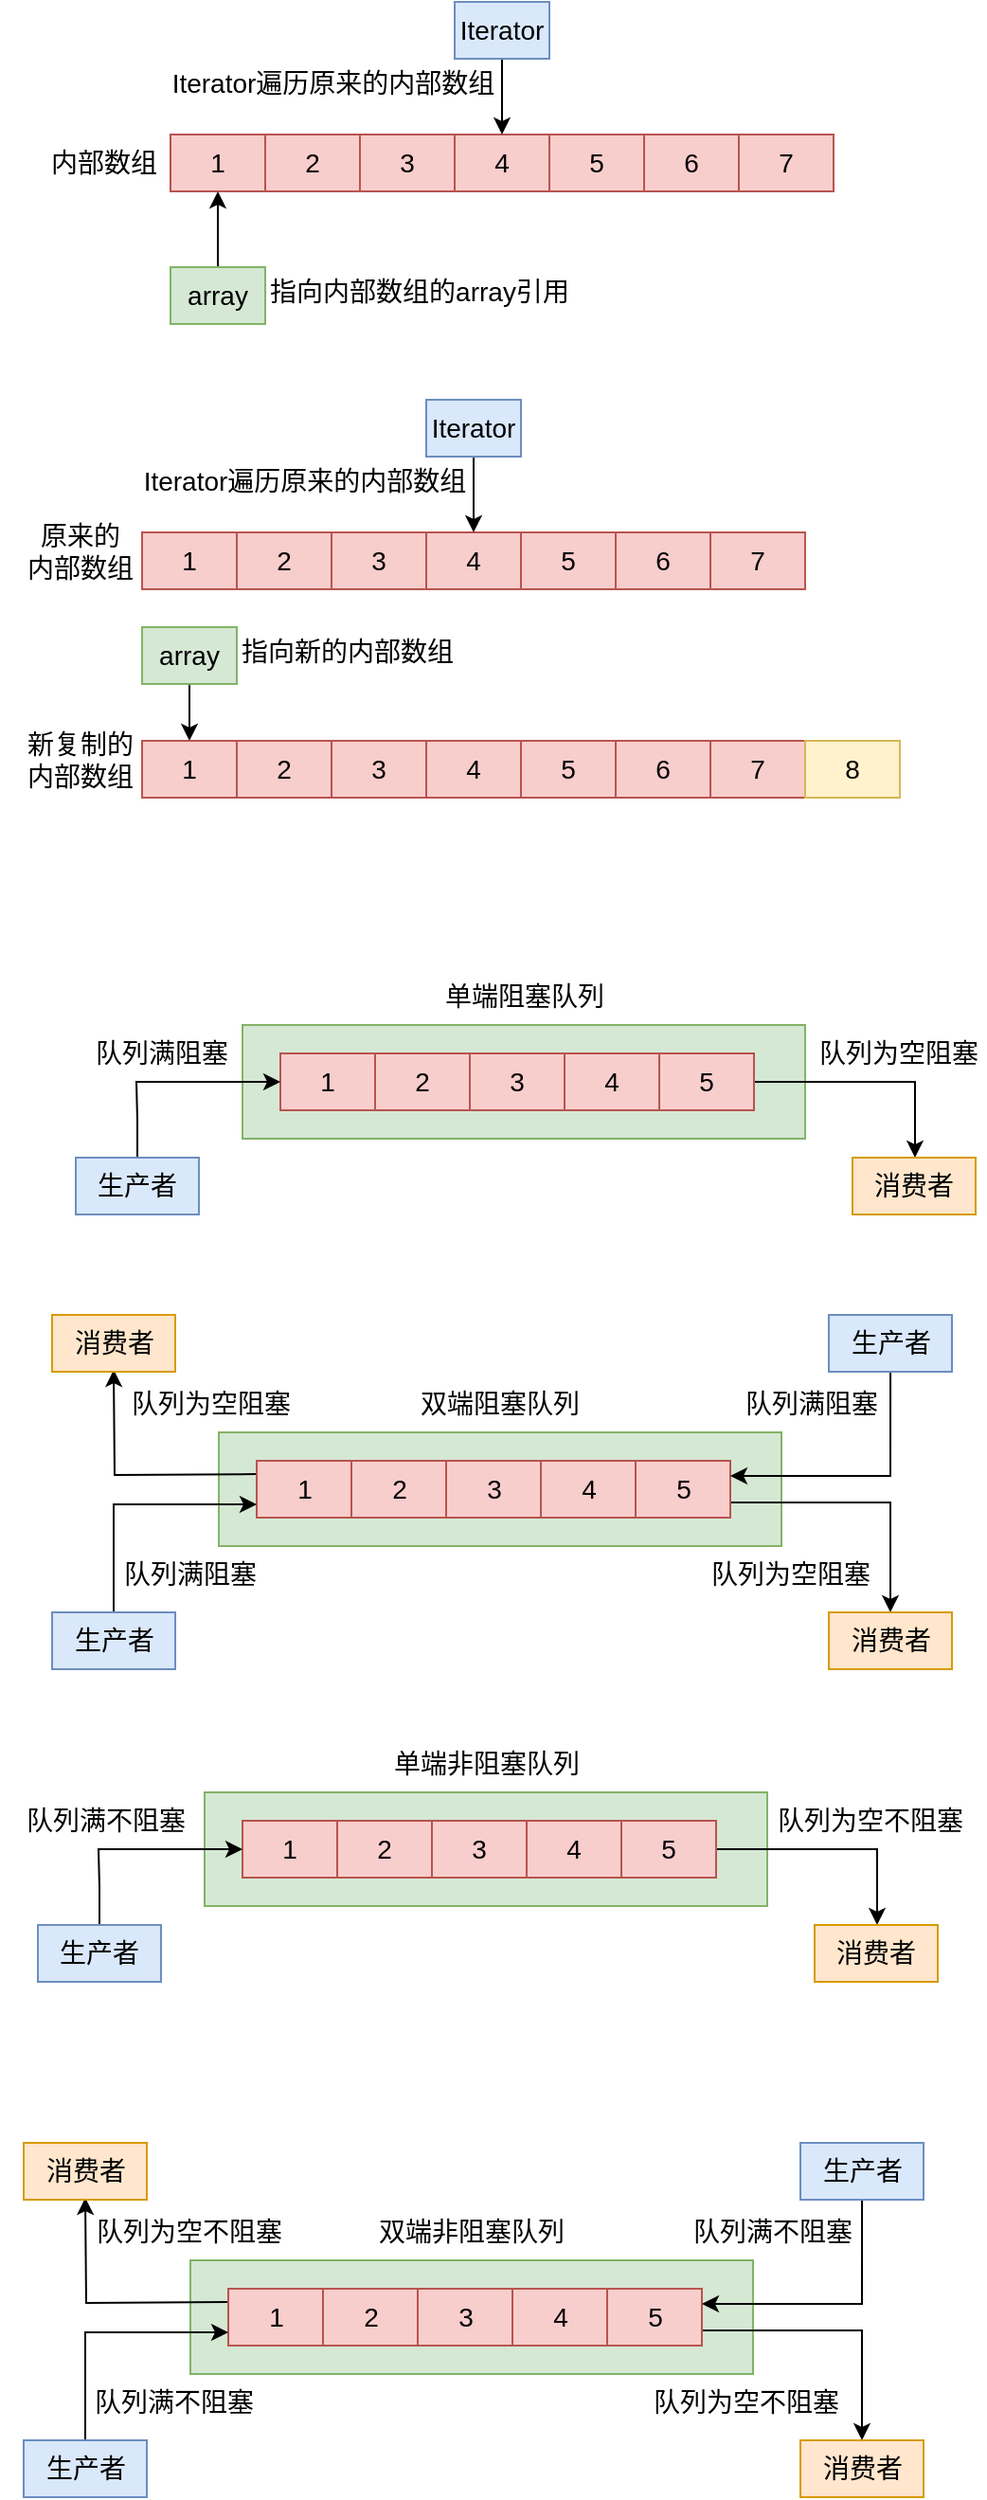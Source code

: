 <mxfile version="14.1.8" type="device"><diagram id="C5RBs43oDa-KdzZeNtuy" name="Page-1"><mxGraphModel dx="739" dy="546" grid="0" gridSize="10" guides="1" tooltips="1" connect="1" arrows="1" fold="1" page="1" pageScale="1" pageWidth="827" pageHeight="1169" math="0" shadow="0"><root><mxCell id="WIyWlLk6GJQsqaUBKTNV-0"/><mxCell id="WIyWlLk6GJQsqaUBKTNV-1" parent="WIyWlLk6GJQsqaUBKTNV-0"/><mxCell id="izXhXeCYzYEkbxbGZmqL-50" value="" style="rounded=0;whiteSpace=wrap;html=1;fontSize=14;fillColor=#d5e8d4;strokeColor=#82b366;" parent="WIyWlLk6GJQsqaUBKTNV-1" vertex="1"><mxGeometry x="238" y="640" width="297" height="60" as="geometry"/></mxCell><mxCell id="izXhXeCYzYEkbxbGZmqL-14" style="edgeStyle=orthogonalEdgeStyle;rounded=0;orthogonalLoop=1;jettySize=auto;html=1;entryX=0.5;entryY=1;entryDx=0;entryDy=0;fontSize=14;" parent="WIyWlLk6GJQsqaUBKTNV-1" source="izXhXeCYzYEkbxbGZmqL-5" target="izXhXeCYzYEkbxbGZmqL-6" edge="1"><mxGeometry relative="1" as="geometry"/></mxCell><mxCell id="izXhXeCYzYEkbxbGZmqL-5" value="array" style="rounded=0;whiteSpace=wrap;html=1;fontSize=14;fillColor=#d5e8d4;strokeColor=#82b366;" parent="WIyWlLk6GJQsqaUBKTNV-1" vertex="1"><mxGeometry x="200" y="240" width="50" height="30" as="geometry"/></mxCell><mxCell id="izXhXeCYzYEkbxbGZmqL-6" value="1" style="rounded=0;whiteSpace=wrap;html=1;fontSize=14;fillColor=#f8cecc;strokeColor=#b85450;" parent="WIyWlLk6GJQsqaUBKTNV-1" vertex="1"><mxGeometry x="200" y="170" width="50" height="30" as="geometry"/></mxCell><mxCell id="izXhXeCYzYEkbxbGZmqL-7" value="2" style="rounded=0;whiteSpace=wrap;html=1;fontSize=14;fillColor=#f8cecc;strokeColor=#b85450;" parent="WIyWlLk6GJQsqaUBKTNV-1" vertex="1"><mxGeometry x="250" y="170" width="50" height="30" as="geometry"/></mxCell><mxCell id="izXhXeCYzYEkbxbGZmqL-8" value="3" style="rounded=0;whiteSpace=wrap;html=1;fontSize=14;fillColor=#f8cecc;strokeColor=#b85450;" parent="WIyWlLk6GJQsqaUBKTNV-1" vertex="1"><mxGeometry x="300" y="170" width="50" height="30" as="geometry"/></mxCell><mxCell id="izXhXeCYzYEkbxbGZmqL-9" value="4" style="rounded=0;whiteSpace=wrap;html=1;fontSize=14;fillColor=#f8cecc;strokeColor=#b85450;" parent="WIyWlLk6GJQsqaUBKTNV-1" vertex="1"><mxGeometry x="350" y="170" width="50" height="30" as="geometry"/></mxCell><mxCell id="izXhXeCYzYEkbxbGZmqL-10" value="5" style="rounded=0;whiteSpace=wrap;html=1;fontSize=14;fillColor=#f8cecc;strokeColor=#b85450;" parent="WIyWlLk6GJQsqaUBKTNV-1" vertex="1"><mxGeometry x="400" y="170" width="50" height="30" as="geometry"/></mxCell><mxCell id="izXhXeCYzYEkbxbGZmqL-11" value="6" style="rounded=0;whiteSpace=wrap;html=1;fontSize=14;fillColor=#f8cecc;strokeColor=#b85450;" parent="WIyWlLk6GJQsqaUBKTNV-1" vertex="1"><mxGeometry x="450" y="170" width="50" height="30" as="geometry"/></mxCell><mxCell id="izXhXeCYzYEkbxbGZmqL-12" value="7" style="rounded=0;whiteSpace=wrap;html=1;fontSize=14;fillColor=#f8cecc;strokeColor=#b85450;" parent="WIyWlLk6GJQsqaUBKTNV-1" vertex="1"><mxGeometry x="500" y="170" width="50" height="30" as="geometry"/></mxCell><mxCell id="izXhXeCYzYEkbxbGZmqL-16" style="edgeStyle=orthogonalEdgeStyle;rounded=0;orthogonalLoop=1;jettySize=auto;html=1;entryX=0.5;entryY=0;entryDx=0;entryDy=0;fontSize=14;" parent="WIyWlLk6GJQsqaUBKTNV-1" source="izXhXeCYzYEkbxbGZmqL-15" target="izXhXeCYzYEkbxbGZmqL-9" edge="1"><mxGeometry relative="1" as="geometry"/></mxCell><mxCell id="izXhXeCYzYEkbxbGZmqL-15" value="Iterator" style="rounded=0;whiteSpace=wrap;html=1;fontSize=14;fillColor=#dae8fc;strokeColor=#6c8ebf;" parent="WIyWlLk6GJQsqaUBKTNV-1" vertex="1"><mxGeometry x="350" y="100" width="50" height="30" as="geometry"/></mxCell><mxCell id="izXhXeCYzYEkbxbGZmqL-17" value="内部数组" style="text;html=1;strokeColor=none;fillColor=none;align=center;verticalAlign=middle;whiteSpace=wrap;rounded=0;fontSize=14;" parent="WIyWlLk6GJQsqaUBKTNV-1" vertex="1"><mxGeometry x="130" y="175" width="70" height="20" as="geometry"/></mxCell><mxCell id="izXhXeCYzYEkbxbGZmqL-20" value="Iterator遍历原来的内部数组" style="text;html=1;strokeColor=none;fillColor=none;align=center;verticalAlign=middle;whiteSpace=wrap;rounded=0;fontSize=14;" parent="WIyWlLk6GJQsqaUBKTNV-1" vertex="1"><mxGeometry x="198" y="133" width="176" height="20" as="geometry"/></mxCell><mxCell id="izXhXeCYzYEkbxbGZmqL-21" value="指向内部数组的array引用" style="text;html=1;strokeColor=none;fillColor=none;align=center;verticalAlign=middle;whiteSpace=wrap;rounded=0;fontSize=14;" parent="WIyWlLk6GJQsqaUBKTNV-1" vertex="1"><mxGeometry x="242" y="250" width="179" height="5" as="geometry"/></mxCell><mxCell id="izXhXeCYzYEkbxbGZmqL-22" style="edgeStyle=orthogonalEdgeStyle;rounded=0;orthogonalLoop=1;jettySize=auto;html=1;entryX=0.5;entryY=0;entryDx=0;entryDy=0;fontSize=14;" parent="WIyWlLk6GJQsqaUBKTNV-1" source="izXhXeCYzYEkbxbGZmqL-23" target="izXhXeCYzYEkbxbGZmqL-36" edge="1"><mxGeometry relative="1" as="geometry"><mxPoint x="212.5" y="390" as="targetPoint"/></mxGeometry></mxCell><mxCell id="izXhXeCYzYEkbxbGZmqL-23" value="array" style="rounded=0;whiteSpace=wrap;html=1;fontSize=14;fillColor=#d5e8d4;strokeColor=#82b366;" parent="WIyWlLk6GJQsqaUBKTNV-1" vertex="1"><mxGeometry x="185" y="430" width="50" height="30" as="geometry"/></mxCell><mxCell id="izXhXeCYzYEkbxbGZmqL-24" value="1" style="rounded=0;whiteSpace=wrap;html=1;fontSize=14;fillColor=#f8cecc;strokeColor=#b85450;" parent="WIyWlLk6GJQsqaUBKTNV-1" vertex="1"><mxGeometry x="185" y="380" width="50" height="30" as="geometry"/></mxCell><mxCell id="izXhXeCYzYEkbxbGZmqL-25" value="2" style="rounded=0;whiteSpace=wrap;html=1;fontSize=14;fillColor=#f8cecc;strokeColor=#b85450;" parent="WIyWlLk6GJQsqaUBKTNV-1" vertex="1"><mxGeometry x="235" y="380" width="50" height="30" as="geometry"/></mxCell><mxCell id="izXhXeCYzYEkbxbGZmqL-26" value="3" style="rounded=0;whiteSpace=wrap;html=1;fontSize=14;fillColor=#f8cecc;strokeColor=#b85450;" parent="WIyWlLk6GJQsqaUBKTNV-1" vertex="1"><mxGeometry x="285" y="380" width="50" height="30" as="geometry"/></mxCell><mxCell id="izXhXeCYzYEkbxbGZmqL-27" value="4" style="rounded=0;whiteSpace=wrap;html=1;fontSize=14;fillColor=#f8cecc;strokeColor=#b85450;" parent="WIyWlLk6GJQsqaUBKTNV-1" vertex="1"><mxGeometry x="335" y="380" width="50" height="30" as="geometry"/></mxCell><mxCell id="izXhXeCYzYEkbxbGZmqL-28" value="5" style="rounded=0;whiteSpace=wrap;html=1;fontSize=14;fillColor=#f8cecc;strokeColor=#b85450;" parent="WIyWlLk6GJQsqaUBKTNV-1" vertex="1"><mxGeometry x="385" y="380" width="50" height="30" as="geometry"/></mxCell><mxCell id="izXhXeCYzYEkbxbGZmqL-29" value="6" style="rounded=0;whiteSpace=wrap;html=1;fontSize=14;fillColor=#f8cecc;strokeColor=#b85450;" parent="WIyWlLk6GJQsqaUBKTNV-1" vertex="1"><mxGeometry x="435" y="380" width="50" height="30" as="geometry"/></mxCell><mxCell id="izXhXeCYzYEkbxbGZmqL-30" value="7" style="rounded=0;whiteSpace=wrap;html=1;fontSize=14;fillColor=#f8cecc;strokeColor=#b85450;" parent="WIyWlLk6GJQsqaUBKTNV-1" vertex="1"><mxGeometry x="485" y="380" width="50" height="30" as="geometry"/></mxCell><mxCell id="izXhXeCYzYEkbxbGZmqL-31" style="edgeStyle=orthogonalEdgeStyle;rounded=0;orthogonalLoop=1;jettySize=auto;html=1;entryX=0.5;entryY=0;entryDx=0;entryDy=0;fontSize=14;" parent="WIyWlLk6GJQsqaUBKTNV-1" source="izXhXeCYzYEkbxbGZmqL-32" target="izXhXeCYzYEkbxbGZmqL-27" edge="1"><mxGeometry relative="1" as="geometry"/></mxCell><mxCell id="izXhXeCYzYEkbxbGZmqL-32" value="Iterator" style="rounded=0;whiteSpace=wrap;html=1;fontSize=14;fillColor=#dae8fc;strokeColor=#6c8ebf;" parent="WIyWlLk6GJQsqaUBKTNV-1" vertex="1"><mxGeometry x="335" y="310" width="50" height="30" as="geometry"/></mxCell><mxCell id="izXhXeCYzYEkbxbGZmqL-33" value="原来的&lt;br&gt;内部数组" style="text;html=1;strokeColor=none;fillColor=none;align=center;verticalAlign=middle;whiteSpace=wrap;rounded=0;fontSize=14;" parent="WIyWlLk6GJQsqaUBKTNV-1" vertex="1"><mxGeometry x="110" y="380" width="85" height="20" as="geometry"/></mxCell><mxCell id="izXhXeCYzYEkbxbGZmqL-34" value="Iterator遍历原来的内部数组" style="text;html=1;strokeColor=none;fillColor=none;align=center;verticalAlign=middle;whiteSpace=wrap;rounded=0;fontSize=14;" parent="WIyWlLk6GJQsqaUBKTNV-1" vertex="1"><mxGeometry x="183" y="343" width="176" height="20" as="geometry"/></mxCell><mxCell id="izXhXeCYzYEkbxbGZmqL-35" value="指向新的内部数组" style="text;html=1;strokeColor=none;fillColor=none;align=center;verticalAlign=middle;whiteSpace=wrap;rounded=0;fontSize=14;" parent="WIyWlLk6GJQsqaUBKTNV-1" vertex="1"><mxGeometry x="227" y="440" width="133" height="5" as="geometry"/></mxCell><mxCell id="izXhXeCYzYEkbxbGZmqL-36" value="1" style="rounded=0;whiteSpace=wrap;html=1;fontSize=14;fillColor=#f8cecc;strokeColor=#b85450;" parent="WIyWlLk6GJQsqaUBKTNV-1" vertex="1"><mxGeometry x="185" y="490" width="50" height="30" as="geometry"/></mxCell><mxCell id="izXhXeCYzYEkbxbGZmqL-37" value="2" style="rounded=0;whiteSpace=wrap;html=1;fontSize=14;fillColor=#f8cecc;strokeColor=#b85450;" parent="WIyWlLk6GJQsqaUBKTNV-1" vertex="1"><mxGeometry x="235" y="490" width="50" height="30" as="geometry"/></mxCell><mxCell id="izXhXeCYzYEkbxbGZmqL-38" value="3" style="rounded=0;whiteSpace=wrap;html=1;fontSize=14;fillColor=#f8cecc;strokeColor=#b85450;" parent="WIyWlLk6GJQsqaUBKTNV-1" vertex="1"><mxGeometry x="285" y="490" width="50" height="30" as="geometry"/></mxCell><mxCell id="izXhXeCYzYEkbxbGZmqL-39" value="4" style="rounded=0;whiteSpace=wrap;html=1;fontSize=14;fillColor=#f8cecc;strokeColor=#b85450;" parent="WIyWlLk6GJQsqaUBKTNV-1" vertex="1"><mxGeometry x="335" y="490" width="50" height="30" as="geometry"/></mxCell><mxCell id="izXhXeCYzYEkbxbGZmqL-40" value="5" style="rounded=0;whiteSpace=wrap;html=1;fontSize=14;fillColor=#f8cecc;strokeColor=#b85450;" parent="WIyWlLk6GJQsqaUBKTNV-1" vertex="1"><mxGeometry x="385" y="490" width="50" height="30" as="geometry"/></mxCell><mxCell id="izXhXeCYzYEkbxbGZmqL-41" value="6" style="rounded=0;whiteSpace=wrap;html=1;fontSize=14;fillColor=#f8cecc;strokeColor=#b85450;" parent="WIyWlLk6GJQsqaUBKTNV-1" vertex="1"><mxGeometry x="435" y="490" width="50" height="30" as="geometry"/></mxCell><mxCell id="izXhXeCYzYEkbxbGZmqL-42" value="7" style="rounded=0;whiteSpace=wrap;html=1;fontSize=14;fillColor=#f8cecc;strokeColor=#b85450;" parent="WIyWlLk6GJQsqaUBKTNV-1" vertex="1"><mxGeometry x="485" y="490" width="50" height="30" as="geometry"/></mxCell><mxCell id="izXhXeCYzYEkbxbGZmqL-43" value="新复制的&lt;br&gt;内部数组" style="text;html=1;strokeColor=none;fillColor=none;align=center;verticalAlign=middle;whiteSpace=wrap;rounded=0;fontSize=14;" parent="WIyWlLk6GJQsqaUBKTNV-1" vertex="1"><mxGeometry x="110" y="490" width="85" height="20" as="geometry"/></mxCell><mxCell id="izXhXeCYzYEkbxbGZmqL-44" value="8" style="rounded=0;whiteSpace=wrap;html=1;fontSize=14;fillColor=#fff2cc;strokeColor=#d6b656;" parent="WIyWlLk6GJQsqaUBKTNV-1" vertex="1"><mxGeometry x="535" y="490" width="50" height="30" as="geometry"/></mxCell><mxCell id="izXhXeCYzYEkbxbGZmqL-45" value="1" style="rounded=0;whiteSpace=wrap;html=1;fontSize=14;fillColor=#f8cecc;strokeColor=#b85450;" parent="WIyWlLk6GJQsqaUBKTNV-1" vertex="1"><mxGeometry x="258" y="655" width="50" height="30" as="geometry"/></mxCell><mxCell id="izXhXeCYzYEkbxbGZmqL-46" value="2" style="rounded=0;whiteSpace=wrap;html=1;fontSize=14;fillColor=#f8cecc;strokeColor=#b85450;" parent="WIyWlLk6GJQsqaUBKTNV-1" vertex="1"><mxGeometry x="308" y="655" width="50" height="30" as="geometry"/></mxCell><mxCell id="izXhXeCYzYEkbxbGZmqL-47" value="3" style="rounded=0;whiteSpace=wrap;html=1;fontSize=14;fillColor=#f8cecc;strokeColor=#b85450;" parent="WIyWlLk6GJQsqaUBKTNV-1" vertex="1"><mxGeometry x="358" y="655" width="50" height="30" as="geometry"/></mxCell><mxCell id="izXhXeCYzYEkbxbGZmqL-48" value="4" style="rounded=0;whiteSpace=wrap;html=1;fontSize=14;fillColor=#f8cecc;strokeColor=#b85450;" parent="WIyWlLk6GJQsqaUBKTNV-1" vertex="1"><mxGeometry x="408" y="655" width="50" height="30" as="geometry"/></mxCell><mxCell id="izXhXeCYzYEkbxbGZmqL-54" style="edgeStyle=orthogonalEdgeStyle;rounded=0;orthogonalLoop=1;jettySize=auto;html=1;entryX=0.5;entryY=0;entryDx=0;entryDy=0;fontSize=14;" parent="WIyWlLk6GJQsqaUBKTNV-1" source="izXhXeCYzYEkbxbGZmqL-49" target="izXhXeCYzYEkbxbGZmqL-52" edge="1"><mxGeometry relative="1" as="geometry"><Array as="points"><mxPoint x="593" y="670"/><mxPoint x="593" y="710"/></Array></mxGeometry></mxCell><mxCell id="izXhXeCYzYEkbxbGZmqL-49" value="5" style="rounded=0;whiteSpace=wrap;html=1;fontSize=14;fillColor=#f8cecc;strokeColor=#b85450;" parent="WIyWlLk6GJQsqaUBKTNV-1" vertex="1"><mxGeometry x="458" y="655" width="50" height="30" as="geometry"/></mxCell><mxCell id="izXhXeCYzYEkbxbGZmqL-53" style="edgeStyle=orthogonalEdgeStyle;rounded=0;orthogonalLoop=1;jettySize=auto;html=1;fontSize=14;entryX=0;entryY=0.5;entryDx=0;entryDy=0;" parent="WIyWlLk6GJQsqaUBKTNV-1" source="izXhXeCYzYEkbxbGZmqL-51" target="izXhXeCYzYEkbxbGZmqL-45" edge="1"><mxGeometry relative="1" as="geometry"><Array as="points"><mxPoint x="182" y="690"/><mxPoint x="182" y="670"/></Array></mxGeometry></mxCell><mxCell id="izXhXeCYzYEkbxbGZmqL-51" value="生产者" style="rounded=0;whiteSpace=wrap;html=1;fontSize=14;fillColor=#dae8fc;strokeColor=#6c8ebf;" parent="WIyWlLk6GJQsqaUBKTNV-1" vertex="1"><mxGeometry x="150" y="710" width="65" height="30" as="geometry"/></mxCell><mxCell id="izXhXeCYzYEkbxbGZmqL-52" value="消费者" style="rounded=0;whiteSpace=wrap;html=1;fontSize=14;fillColor=#ffe6cc;strokeColor=#d79b00;" parent="WIyWlLk6GJQsqaUBKTNV-1" vertex="1"><mxGeometry x="560" y="710" width="65" height="30" as="geometry"/></mxCell><mxCell id="izXhXeCYzYEkbxbGZmqL-55" value="单端阻塞队列" style="text;html=1;strokeColor=none;fillColor=none;align=center;verticalAlign=middle;whiteSpace=wrap;rounded=0;fontSize=14;" parent="WIyWlLk6GJQsqaUBKTNV-1" vertex="1"><mxGeometry x="336.5" y="615" width="100" height="20" as="geometry"/></mxCell><mxCell id="izXhXeCYzYEkbxbGZmqL-56" value="" style="rounded=0;whiteSpace=wrap;html=1;fontSize=14;fillColor=#d5e8d4;strokeColor=#82b366;" parent="WIyWlLk6GJQsqaUBKTNV-1" vertex="1"><mxGeometry x="225.5" y="855" width="297" height="60" as="geometry"/></mxCell><mxCell id="izXhXeCYzYEkbxbGZmqL-69" style="edgeStyle=orthogonalEdgeStyle;rounded=0;orthogonalLoop=1;jettySize=auto;html=1;entryX=0.5;entryY=1;entryDx=0;entryDy=0;fontSize=14;" parent="WIyWlLk6GJQsqaUBKTNV-1" edge="1"><mxGeometry relative="1" as="geometry"><mxPoint x="245.5" y="877.029" as="sourcePoint"/><mxPoint x="170" y="822" as="targetPoint"/></mxGeometry></mxCell><mxCell id="izXhXeCYzYEkbxbGZmqL-57" value="1" style="rounded=0;whiteSpace=wrap;html=1;fontSize=14;fillColor=#f8cecc;strokeColor=#b85450;" parent="WIyWlLk6GJQsqaUBKTNV-1" vertex="1"><mxGeometry x="245.5" y="870" width="50" height="30" as="geometry"/></mxCell><mxCell id="izXhXeCYzYEkbxbGZmqL-58" value="2" style="rounded=0;whiteSpace=wrap;html=1;fontSize=14;fillColor=#f8cecc;strokeColor=#b85450;" parent="WIyWlLk6GJQsqaUBKTNV-1" vertex="1"><mxGeometry x="295.5" y="870" width="50" height="30" as="geometry"/></mxCell><mxCell id="izXhXeCYzYEkbxbGZmqL-59" value="3" style="rounded=0;whiteSpace=wrap;html=1;fontSize=14;fillColor=#f8cecc;strokeColor=#b85450;" parent="WIyWlLk6GJQsqaUBKTNV-1" vertex="1"><mxGeometry x="345.5" y="870" width="50" height="30" as="geometry"/></mxCell><mxCell id="izXhXeCYzYEkbxbGZmqL-60" value="4" style="rounded=0;whiteSpace=wrap;html=1;fontSize=14;fillColor=#f8cecc;strokeColor=#b85450;" parent="WIyWlLk6GJQsqaUBKTNV-1" vertex="1"><mxGeometry x="395.5" y="870" width="50" height="30" as="geometry"/></mxCell><mxCell id="izXhXeCYzYEkbxbGZmqL-61" style="edgeStyle=orthogonalEdgeStyle;rounded=0;orthogonalLoop=1;jettySize=auto;html=1;entryX=0.5;entryY=0;entryDx=0;entryDy=0;fontSize=14;" parent="WIyWlLk6GJQsqaUBKTNV-1" target="izXhXeCYzYEkbxbGZmqL-65" edge="1"><mxGeometry relative="1" as="geometry"><Array as="points"><mxPoint x="580" y="892"/></Array><mxPoint x="495.5" y="892.029" as="sourcePoint"/><mxPoint x="580" y="932" as="targetPoint"/></mxGeometry></mxCell><mxCell id="izXhXeCYzYEkbxbGZmqL-62" value="5" style="rounded=0;whiteSpace=wrap;html=1;fontSize=14;fillColor=#f8cecc;strokeColor=#b85450;" parent="WIyWlLk6GJQsqaUBKTNV-1" vertex="1"><mxGeometry x="445.5" y="870" width="50" height="30" as="geometry"/></mxCell><mxCell id="izXhXeCYzYEkbxbGZmqL-63" style="edgeStyle=orthogonalEdgeStyle;rounded=0;orthogonalLoop=1;jettySize=auto;html=1;fontSize=14;entryX=0;entryY=0.5;entryDx=0;entryDy=0;exitX=0.5;exitY=0;exitDx=0;exitDy=0;" parent="WIyWlLk6GJQsqaUBKTNV-1" source="izXhXeCYzYEkbxbGZmqL-64" edge="1"><mxGeometry relative="1" as="geometry"><Array as="points"><mxPoint x="170" y="913"/><mxPoint x="170" y="893"/></Array><mxPoint x="170.029" y="933" as="sourcePoint"/><mxPoint x="245.5" y="893" as="targetPoint"/></mxGeometry></mxCell><mxCell id="izXhXeCYzYEkbxbGZmqL-64" value="生产者" style="rounded=0;whiteSpace=wrap;html=1;fontSize=14;fillColor=#dae8fc;strokeColor=#6c8ebf;" parent="WIyWlLk6GJQsqaUBKTNV-1" vertex="1"><mxGeometry x="137.5" y="950" width="65" height="30" as="geometry"/></mxCell><mxCell id="izXhXeCYzYEkbxbGZmqL-65" value="消费者" style="rounded=0;whiteSpace=wrap;html=1;fontSize=14;fillColor=#ffe6cc;strokeColor=#d79b00;" parent="WIyWlLk6GJQsqaUBKTNV-1" vertex="1"><mxGeometry x="547.5" y="950" width="65" height="30" as="geometry"/></mxCell><mxCell id="izXhXeCYzYEkbxbGZmqL-66" value="双端阻塞队列" style="text;html=1;strokeColor=none;fillColor=none;align=center;verticalAlign=middle;whiteSpace=wrap;rounded=0;fontSize=14;" parent="WIyWlLk6GJQsqaUBKTNV-1" vertex="1"><mxGeometry x="324" y="830" width="100" height="20" as="geometry"/></mxCell><mxCell id="izXhXeCYzYEkbxbGZmqL-67" value="消费者" style="rounded=0;whiteSpace=wrap;html=1;fontSize=14;fillColor=#ffe6cc;strokeColor=#d79b00;" parent="WIyWlLk6GJQsqaUBKTNV-1" vertex="1"><mxGeometry x="137.5" y="793" width="65" height="30" as="geometry"/></mxCell><mxCell id="izXhXeCYzYEkbxbGZmqL-71" style="edgeStyle=orthogonalEdgeStyle;rounded=0;orthogonalLoop=1;jettySize=auto;html=1;entryX=1;entryY=0.5;entryDx=0;entryDy=0;fontSize=14;" parent="WIyWlLk6GJQsqaUBKTNV-1" edge="1"><mxGeometry relative="1" as="geometry"><mxPoint x="580.029" y="816" as="sourcePoint"/><mxPoint x="495.5" y="878" as="targetPoint"/><Array as="points"><mxPoint x="580" y="878"/></Array></mxGeometry></mxCell><mxCell id="izXhXeCYzYEkbxbGZmqL-68" value="生产者" style="rounded=0;whiteSpace=wrap;html=1;fontSize=14;fillColor=#dae8fc;strokeColor=#6c8ebf;" parent="WIyWlLk6GJQsqaUBKTNV-1" vertex="1"><mxGeometry x="547.5" y="793" width="65" height="30" as="geometry"/></mxCell><mxCell id="izXhXeCYzYEkbxbGZmqL-83" value="队列满阻塞" style="text;html=1;strokeColor=none;fillColor=none;align=center;verticalAlign=middle;whiteSpace=wrap;rounded=0;fontSize=14;" parent="WIyWlLk6GJQsqaUBKTNV-1" vertex="1"><mxGeometry x="153" y="645" width="85" height="20" as="geometry"/></mxCell><mxCell id="izXhXeCYzYEkbxbGZmqL-84" value="队列为空阻塞" style="text;html=1;strokeColor=none;fillColor=none;align=center;verticalAlign=middle;whiteSpace=wrap;rounded=0;fontSize=14;" parent="WIyWlLk6GJQsqaUBKTNV-1" vertex="1"><mxGeometry x="537.5" y="645" width="92.5" height="20" as="geometry"/></mxCell><mxCell id="izXhXeCYzYEkbxbGZmqL-85" value="队列满阻塞" style="text;html=1;strokeColor=none;fillColor=none;align=center;verticalAlign=middle;whiteSpace=wrap;rounded=0;fontSize=14;" parent="WIyWlLk6GJQsqaUBKTNV-1" vertex="1"><mxGeometry x="167.5" y="920" width="85" height="20" as="geometry"/></mxCell><mxCell id="izXhXeCYzYEkbxbGZmqL-86" value="队列满阻塞" style="text;html=1;strokeColor=none;fillColor=none;align=center;verticalAlign=middle;whiteSpace=wrap;rounded=0;fontSize=14;" parent="WIyWlLk6GJQsqaUBKTNV-1" vertex="1"><mxGeometry x="495.5" y="830" width="85" height="20" as="geometry"/></mxCell><mxCell id="izXhXeCYzYEkbxbGZmqL-87" value="队列为空阻塞" style="text;html=1;strokeColor=none;fillColor=none;align=center;verticalAlign=middle;whiteSpace=wrap;rounded=0;fontSize=14;" parent="WIyWlLk6GJQsqaUBKTNV-1" vertex="1"><mxGeometry x="480.5" y="920" width="92.5" height="20" as="geometry"/></mxCell><mxCell id="izXhXeCYzYEkbxbGZmqL-88" value="队列为空阻塞" style="text;html=1;strokeColor=none;fillColor=none;align=center;verticalAlign=middle;whiteSpace=wrap;rounded=0;fontSize=14;" parent="WIyWlLk6GJQsqaUBKTNV-1" vertex="1"><mxGeometry x="175" y="830" width="92.5" height="20" as="geometry"/></mxCell><mxCell id="izXhXeCYzYEkbxbGZmqL-90" value="" style="rounded=0;whiteSpace=wrap;html=1;fontSize=14;fillColor=#d5e8d4;strokeColor=#82b366;" parent="WIyWlLk6GJQsqaUBKTNV-1" vertex="1"><mxGeometry x="218" y="1045" width="297" height="60" as="geometry"/></mxCell><mxCell id="izXhXeCYzYEkbxbGZmqL-91" value="1" style="rounded=0;whiteSpace=wrap;html=1;fontSize=14;fillColor=#f8cecc;strokeColor=#b85450;" parent="WIyWlLk6GJQsqaUBKTNV-1" vertex="1"><mxGeometry x="238" y="1060" width="50" height="30" as="geometry"/></mxCell><mxCell id="izXhXeCYzYEkbxbGZmqL-92" value="2" style="rounded=0;whiteSpace=wrap;html=1;fontSize=14;fillColor=#f8cecc;strokeColor=#b85450;" parent="WIyWlLk6GJQsqaUBKTNV-1" vertex="1"><mxGeometry x="288" y="1060" width="50" height="30" as="geometry"/></mxCell><mxCell id="izXhXeCYzYEkbxbGZmqL-93" value="3" style="rounded=0;whiteSpace=wrap;html=1;fontSize=14;fillColor=#f8cecc;strokeColor=#b85450;" parent="WIyWlLk6GJQsqaUBKTNV-1" vertex="1"><mxGeometry x="338" y="1060" width="50" height="30" as="geometry"/></mxCell><mxCell id="izXhXeCYzYEkbxbGZmqL-94" value="4" style="rounded=0;whiteSpace=wrap;html=1;fontSize=14;fillColor=#f8cecc;strokeColor=#b85450;" parent="WIyWlLk6GJQsqaUBKTNV-1" vertex="1"><mxGeometry x="388" y="1060" width="50" height="30" as="geometry"/></mxCell><mxCell id="izXhXeCYzYEkbxbGZmqL-95" style="edgeStyle=orthogonalEdgeStyle;rounded=0;orthogonalLoop=1;jettySize=auto;html=1;entryX=0.5;entryY=0;entryDx=0;entryDy=0;fontSize=14;" parent="WIyWlLk6GJQsqaUBKTNV-1" source="izXhXeCYzYEkbxbGZmqL-96" target="izXhXeCYzYEkbxbGZmqL-99" edge="1"><mxGeometry relative="1" as="geometry"><Array as="points"><mxPoint x="573" y="1075"/><mxPoint x="573" y="1115"/></Array></mxGeometry></mxCell><mxCell id="izXhXeCYzYEkbxbGZmqL-96" value="5" style="rounded=0;whiteSpace=wrap;html=1;fontSize=14;fillColor=#f8cecc;strokeColor=#b85450;" parent="WIyWlLk6GJQsqaUBKTNV-1" vertex="1"><mxGeometry x="438" y="1060" width="50" height="30" as="geometry"/></mxCell><mxCell id="izXhXeCYzYEkbxbGZmqL-97" style="edgeStyle=orthogonalEdgeStyle;rounded=0;orthogonalLoop=1;jettySize=auto;html=1;fontSize=14;entryX=0;entryY=0.5;entryDx=0;entryDy=0;" parent="WIyWlLk6GJQsqaUBKTNV-1" source="izXhXeCYzYEkbxbGZmqL-98" target="izXhXeCYzYEkbxbGZmqL-91" edge="1"><mxGeometry relative="1" as="geometry"><Array as="points"><mxPoint x="162" y="1095"/><mxPoint x="162" y="1075"/></Array></mxGeometry></mxCell><mxCell id="izXhXeCYzYEkbxbGZmqL-98" value="生产者" style="rounded=0;whiteSpace=wrap;html=1;fontSize=14;fillColor=#dae8fc;strokeColor=#6c8ebf;" parent="WIyWlLk6GJQsqaUBKTNV-1" vertex="1"><mxGeometry x="130" y="1115" width="65" height="30" as="geometry"/></mxCell><mxCell id="izXhXeCYzYEkbxbGZmqL-99" value="消费者" style="rounded=0;whiteSpace=wrap;html=1;fontSize=14;fillColor=#ffe6cc;strokeColor=#d79b00;" parent="WIyWlLk6GJQsqaUBKTNV-1" vertex="1"><mxGeometry x="540" y="1115" width="65" height="30" as="geometry"/></mxCell><mxCell id="izXhXeCYzYEkbxbGZmqL-100" value="单端非阻塞队列" style="text;html=1;strokeColor=none;fillColor=none;align=center;verticalAlign=middle;whiteSpace=wrap;rounded=0;fontSize=14;" parent="WIyWlLk6GJQsqaUBKTNV-1" vertex="1"><mxGeometry x="316.5" y="1020" width="100" height="20" as="geometry"/></mxCell><mxCell id="izXhXeCYzYEkbxbGZmqL-101" value="队列满不阻塞" style="text;html=1;strokeColor=none;fillColor=none;align=center;verticalAlign=middle;whiteSpace=wrap;rounded=0;fontSize=14;" parent="WIyWlLk6GJQsqaUBKTNV-1" vertex="1"><mxGeometry x="117" y="1050" width="98" height="20" as="geometry"/></mxCell><mxCell id="izXhXeCYzYEkbxbGZmqL-102" value="队列为空不阻塞" style="text;html=1;strokeColor=none;fillColor=none;align=center;verticalAlign=middle;whiteSpace=wrap;rounded=0;fontSize=14;" parent="WIyWlLk6GJQsqaUBKTNV-1" vertex="1"><mxGeometry x="517.5" y="1050" width="102.5" height="20" as="geometry"/></mxCell><mxCell id="izXhXeCYzYEkbxbGZmqL-103" value="" style="rounded=0;whiteSpace=wrap;html=1;fontSize=14;fillColor=#d5e8d4;strokeColor=#82b366;" parent="WIyWlLk6GJQsqaUBKTNV-1" vertex="1"><mxGeometry x="210.5" y="1292" width="297" height="60" as="geometry"/></mxCell><mxCell id="izXhXeCYzYEkbxbGZmqL-104" style="edgeStyle=orthogonalEdgeStyle;rounded=0;orthogonalLoop=1;jettySize=auto;html=1;entryX=0.5;entryY=1;entryDx=0;entryDy=0;fontSize=14;" parent="WIyWlLk6GJQsqaUBKTNV-1" edge="1"><mxGeometry relative="1" as="geometry"><mxPoint x="230.5" y="1314.029" as="sourcePoint"/><mxPoint x="155" y="1259" as="targetPoint"/></mxGeometry></mxCell><mxCell id="izXhXeCYzYEkbxbGZmqL-105" value="1" style="rounded=0;whiteSpace=wrap;html=1;fontSize=14;fillColor=#f8cecc;strokeColor=#b85450;" parent="WIyWlLk6GJQsqaUBKTNV-1" vertex="1"><mxGeometry x="230.5" y="1307" width="50" height="30" as="geometry"/></mxCell><mxCell id="izXhXeCYzYEkbxbGZmqL-106" value="2" style="rounded=0;whiteSpace=wrap;html=1;fontSize=14;fillColor=#f8cecc;strokeColor=#b85450;" parent="WIyWlLk6GJQsqaUBKTNV-1" vertex="1"><mxGeometry x="280.5" y="1307" width="50" height="30" as="geometry"/></mxCell><mxCell id="izXhXeCYzYEkbxbGZmqL-107" value="3" style="rounded=0;whiteSpace=wrap;html=1;fontSize=14;fillColor=#f8cecc;strokeColor=#b85450;" parent="WIyWlLk6GJQsqaUBKTNV-1" vertex="1"><mxGeometry x="330.5" y="1307" width="50" height="30" as="geometry"/></mxCell><mxCell id="izXhXeCYzYEkbxbGZmqL-108" value="4" style="rounded=0;whiteSpace=wrap;html=1;fontSize=14;fillColor=#f8cecc;strokeColor=#b85450;" parent="WIyWlLk6GJQsqaUBKTNV-1" vertex="1"><mxGeometry x="380.5" y="1307" width="50" height="30" as="geometry"/></mxCell><mxCell id="izXhXeCYzYEkbxbGZmqL-109" style="edgeStyle=orthogonalEdgeStyle;rounded=0;orthogonalLoop=1;jettySize=auto;html=1;entryX=0.5;entryY=0;entryDx=0;entryDy=0;fontSize=14;" parent="WIyWlLk6GJQsqaUBKTNV-1" target="izXhXeCYzYEkbxbGZmqL-113" edge="1"><mxGeometry relative="1" as="geometry"><Array as="points"><mxPoint x="565" y="1329"/></Array><mxPoint x="480.5" y="1329.029" as="sourcePoint"/><mxPoint x="565" y="1369" as="targetPoint"/></mxGeometry></mxCell><mxCell id="izXhXeCYzYEkbxbGZmqL-110" value="5" style="rounded=0;whiteSpace=wrap;html=1;fontSize=14;fillColor=#f8cecc;strokeColor=#b85450;" parent="WIyWlLk6GJQsqaUBKTNV-1" vertex="1"><mxGeometry x="430.5" y="1307" width="50" height="30" as="geometry"/></mxCell><mxCell id="izXhXeCYzYEkbxbGZmqL-111" style="edgeStyle=orthogonalEdgeStyle;rounded=0;orthogonalLoop=1;jettySize=auto;html=1;fontSize=14;entryX=0;entryY=0.5;entryDx=0;entryDy=0;exitX=0.5;exitY=0;exitDx=0;exitDy=0;" parent="WIyWlLk6GJQsqaUBKTNV-1" source="izXhXeCYzYEkbxbGZmqL-112" edge="1"><mxGeometry relative="1" as="geometry"><Array as="points"><mxPoint x="155" y="1350"/><mxPoint x="155" y="1330"/></Array><mxPoint x="155.029" y="1370" as="sourcePoint"/><mxPoint x="230.5" y="1330" as="targetPoint"/></mxGeometry></mxCell><mxCell id="izXhXeCYzYEkbxbGZmqL-112" value="生产者" style="rounded=0;whiteSpace=wrap;html=1;fontSize=14;fillColor=#dae8fc;strokeColor=#6c8ebf;" parent="WIyWlLk6GJQsqaUBKTNV-1" vertex="1"><mxGeometry x="122.5" y="1387" width="65" height="30" as="geometry"/></mxCell><mxCell id="izXhXeCYzYEkbxbGZmqL-113" value="消费者" style="rounded=0;whiteSpace=wrap;html=1;fontSize=14;fillColor=#ffe6cc;strokeColor=#d79b00;" parent="WIyWlLk6GJQsqaUBKTNV-1" vertex="1"><mxGeometry x="532.5" y="1387" width="65" height="30" as="geometry"/></mxCell><mxCell id="izXhXeCYzYEkbxbGZmqL-114" value="双端非阻塞队列" style="text;html=1;strokeColor=none;fillColor=none;align=center;verticalAlign=middle;whiteSpace=wrap;rounded=0;fontSize=14;" parent="WIyWlLk6GJQsqaUBKTNV-1" vertex="1"><mxGeometry x="309" y="1267" width="100" height="20" as="geometry"/></mxCell><mxCell id="izXhXeCYzYEkbxbGZmqL-115" value="消费者" style="rounded=0;whiteSpace=wrap;html=1;fontSize=14;fillColor=#ffe6cc;strokeColor=#d79b00;" parent="WIyWlLk6GJQsqaUBKTNV-1" vertex="1"><mxGeometry x="122.5" y="1230" width="65" height="30" as="geometry"/></mxCell><mxCell id="izXhXeCYzYEkbxbGZmqL-116" style="edgeStyle=orthogonalEdgeStyle;rounded=0;orthogonalLoop=1;jettySize=auto;html=1;entryX=1;entryY=0.5;entryDx=0;entryDy=0;fontSize=14;" parent="WIyWlLk6GJQsqaUBKTNV-1" edge="1"><mxGeometry relative="1" as="geometry"><mxPoint x="565.029" y="1253" as="sourcePoint"/><mxPoint x="480.5" y="1315" as="targetPoint"/><Array as="points"><mxPoint x="565" y="1315"/></Array></mxGeometry></mxCell><mxCell id="izXhXeCYzYEkbxbGZmqL-117" value="生产者" style="rounded=0;whiteSpace=wrap;html=1;fontSize=14;fillColor=#dae8fc;strokeColor=#6c8ebf;" parent="WIyWlLk6GJQsqaUBKTNV-1" vertex="1"><mxGeometry x="532.5" y="1230" width="65" height="30" as="geometry"/></mxCell><mxCell id="izXhXeCYzYEkbxbGZmqL-118" value="队列满不阻塞" style="text;html=1;strokeColor=none;fillColor=none;align=center;verticalAlign=middle;whiteSpace=wrap;rounded=0;fontSize=14;" parent="WIyWlLk6GJQsqaUBKTNV-1" vertex="1"><mxGeometry x="152.5" y="1357" width="97.5" height="20" as="geometry"/></mxCell><mxCell id="izXhXeCYzYEkbxbGZmqL-119" value="队列满不阻塞" style="text;html=1;strokeColor=none;fillColor=none;align=center;verticalAlign=middle;whiteSpace=wrap;rounded=0;fontSize=14;" parent="WIyWlLk6GJQsqaUBKTNV-1" vertex="1"><mxGeometry x="470" y="1267" width="95.5" height="20" as="geometry"/></mxCell><mxCell id="izXhXeCYzYEkbxbGZmqL-120" value="队列为空不阻塞" style="text;html=1;strokeColor=none;fillColor=none;align=center;verticalAlign=middle;whiteSpace=wrap;rounded=0;fontSize=14;" parent="WIyWlLk6GJQsqaUBKTNV-1" vertex="1"><mxGeometry x="450" y="1357" width="108" height="20" as="geometry"/></mxCell><mxCell id="izXhXeCYzYEkbxbGZmqL-121" value="队列为空不阻塞" style="text;html=1;strokeColor=none;fillColor=none;align=center;verticalAlign=middle;whiteSpace=wrap;rounded=0;fontSize=14;" parent="WIyWlLk6GJQsqaUBKTNV-1" vertex="1"><mxGeometry x="160" y="1267" width="100" height="20" as="geometry"/></mxCell></root></mxGraphModel></diagram></mxfile>